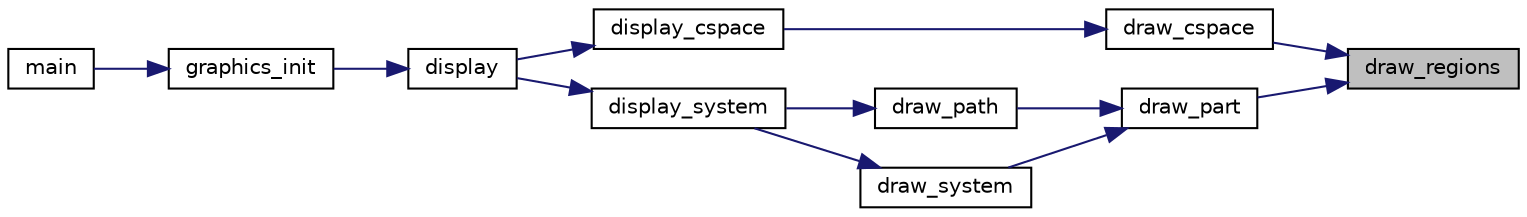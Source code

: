 digraph "draw_regions"
{
 // LATEX_PDF_SIZE
  edge [fontname="Helvetica",fontsize="10",labelfontname="Helvetica",labelfontsize="10"];
  node [fontname="Helvetica",fontsize="10",shape=record];
  rankdir="RL";
  Node1 [label="draw_regions",height=0.2,width=0.4,color="black", fillcolor="grey75", style="filled", fontcolor="black",tooltip=" "];
  Node1 -> Node2 [dir="back",color="midnightblue",fontsize="10",style="solid",fontname="Helvetica"];
  Node2 [label="draw_cspace",height=0.2,width=0.4,color="black", fillcolor="white", style="filled",URL="$de/dea/plot_8_c.html#a316ff9f70f0c2e63e2d6c5bbdf8d146a",tooltip=" "];
  Node2 -> Node3 [dir="back",color="midnightblue",fontsize="10",style="solid",fontname="Helvetica"];
  Node3 [label="display_cspace",height=0.2,width=0.4,color="black", fillcolor="white", style="filled",URL="$de/dea/plot_8_c.html#a84125b064e20f72dfb3d1e3c10fb00bc",tooltip=" "];
  Node3 -> Node4 [dir="back",color="midnightblue",fontsize="10",style="solid",fontname="Helvetica"];
  Node4 [label="display",height=0.2,width=0.4,color="black", fillcolor="white", style="filled",URL="$de/dea/plot_8_c.html#a1e5b20fed15743656bb6d2e6a6ea6269",tooltip=" "];
  Node4 -> Node5 [dir="back",color="midnightblue",fontsize="10",style="solid",fontname="Helvetica"];
  Node5 [label="graphics_init",height=0.2,width=0.4,color="black", fillcolor="white", style="filled",URL="$de/dea/plot_8_c.html#a847d6a7fbc77c4a90f8501f03bc508c2",tooltip=" "];
  Node5 -> Node6 [dir="back",color="midnightblue",fontsize="10",style="solid",fontname="Helvetica"];
  Node6 [label="main",height=0.2,width=0.4,color="black", fillcolor="white", style="filled",URL="$d5/db2/hipair_8_c.html#a0ddf1224851353fc92bfbff6f499fa97",tooltip=" "];
  Node1 -> Node7 [dir="back",color="midnightblue",fontsize="10",style="solid",fontname="Helvetica"];
  Node7 [label="draw_part",height=0.2,width=0.4,color="black", fillcolor="white", style="filled",URL="$de/dea/plot_8_c.html#a07c658ba862fdc5e128b71181ab04c02",tooltip=" "];
  Node7 -> Node8 [dir="back",color="midnightblue",fontsize="10",style="solid",fontname="Helvetica"];
  Node8 [label="draw_path",height=0.2,width=0.4,color="black", fillcolor="white", style="filled",URL="$de/dea/plot_8_c.html#a328c65c9d83532218a29de873a899ec0",tooltip=" "];
  Node8 -> Node9 [dir="back",color="midnightblue",fontsize="10",style="solid",fontname="Helvetica"];
  Node9 [label="display_system",height=0.2,width=0.4,color="black", fillcolor="white", style="filled",URL="$de/dea/plot_8_c.html#a42af89e8bcdc3d1dadfb9834d27de23b",tooltip=" "];
  Node9 -> Node4 [dir="back",color="midnightblue",fontsize="10",style="solid",fontname="Helvetica"];
  Node7 -> Node10 [dir="back",color="midnightblue",fontsize="10",style="solid",fontname="Helvetica"];
  Node10 [label="draw_system",height=0.2,width=0.4,color="black", fillcolor="white", style="filled",URL="$de/dea/plot_8_c.html#a5f72991813254a5fd45b0b3099c754e2",tooltip=" "];
  Node10 -> Node9 [dir="back",color="midnightblue",fontsize="10",style="solid",fontname="Helvetica"];
}
